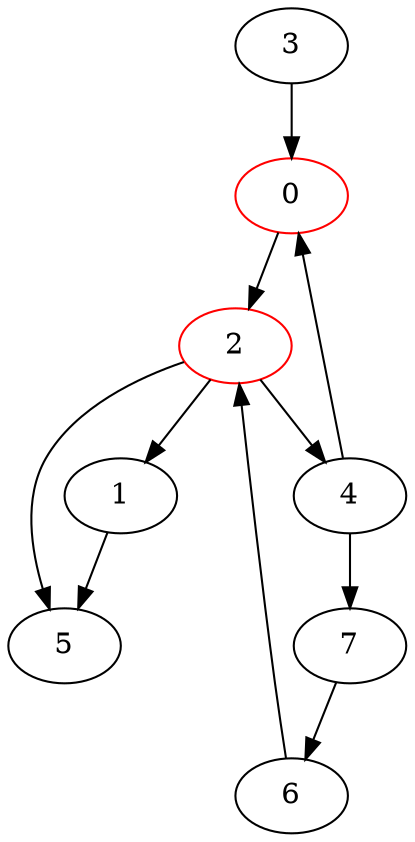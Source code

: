 digraph HasCycleDirected {
"0" -> {"2"}
"1" -> {"5"}
"2" -> {"1"}
"2" -> {"4"}
"2" -> {"5"}
"3" -> {"0"}
"4" -> {"0"}
"4" -> {"7"}
"6" -> {"2"}
"7" -> {"6"}
"0" [color=red]
"1"
"2" [color=red]
"3"
"4"
"5"
"6"
"7"
}
